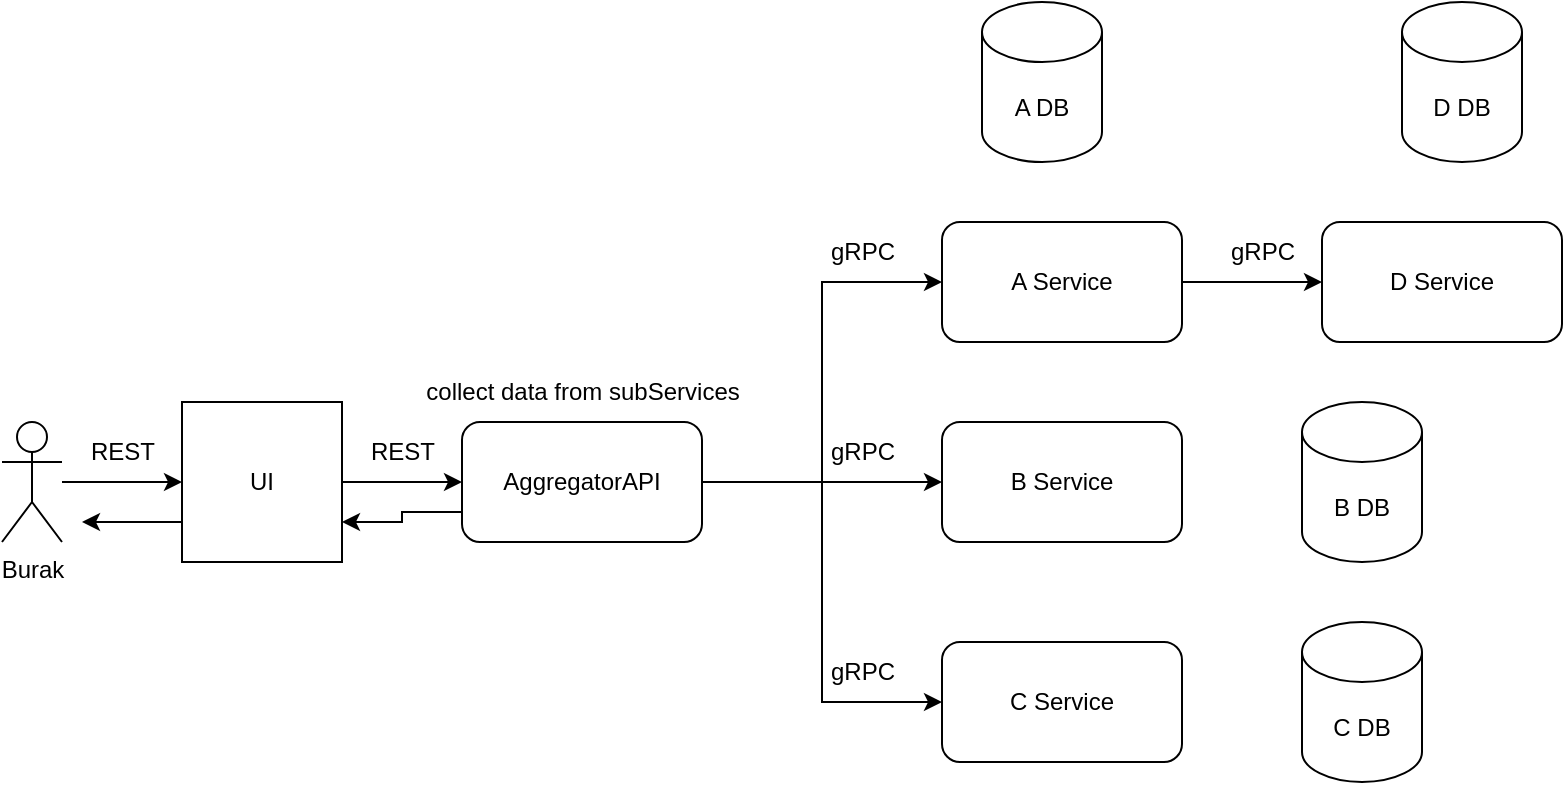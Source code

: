 <mxfile version="21.7.1" type="device">
  <diagram name="Sayfa -1" id="TX02t1iHcyUENP7KA2gW">
    <mxGraphModel dx="1050" dy="530" grid="1" gridSize="10" guides="1" tooltips="1" connect="1" arrows="1" fold="1" page="1" pageScale="1" pageWidth="827" pageHeight="1169" math="0" shadow="0">
      <root>
        <mxCell id="0" />
        <mxCell id="1" parent="0" />
        <mxCell id="Y-lUWmN1cVxBVCVZlm50-28" style="edgeStyle=orthogonalEdgeStyle;rounded=0;orthogonalLoop=1;jettySize=auto;html=1;exitX=1;exitY=0.5;exitDx=0;exitDy=0;entryX=0;entryY=0.5;entryDx=0;entryDy=0;" parent="1" source="Y-lUWmN1cVxBVCVZlm50-1" target="Y-lUWmN1cVxBVCVZlm50-26" edge="1">
          <mxGeometry relative="1" as="geometry" />
        </mxCell>
        <mxCell id="Y-lUWmN1cVxBVCVZlm50-1" value="A Service" style="rounded=1;whiteSpace=wrap;html=1;" parent="1" vertex="1">
          <mxGeometry x="560" y="120" width="120" height="60" as="geometry" />
        </mxCell>
        <mxCell id="Y-lUWmN1cVxBVCVZlm50-2" value="C Service" style="rounded=1;whiteSpace=wrap;html=1;" parent="1" vertex="1">
          <mxGeometry x="560" y="330" width="120" height="60" as="geometry" />
        </mxCell>
        <mxCell id="Y-lUWmN1cVxBVCVZlm50-3" value="B Service" style="rounded=1;whiteSpace=wrap;html=1;" parent="1" vertex="1">
          <mxGeometry x="560" y="220" width="120" height="60" as="geometry" />
        </mxCell>
        <mxCell id="Y-lUWmN1cVxBVCVZlm50-13" style="edgeStyle=orthogonalEdgeStyle;rounded=0;orthogonalLoop=1;jettySize=auto;html=1;exitX=1;exitY=0.5;exitDx=0;exitDy=0;entryX=0;entryY=0.5;entryDx=0;entryDy=0;" parent="1" source="Y-lUWmN1cVxBVCVZlm50-4" target="Y-lUWmN1cVxBVCVZlm50-1" edge="1">
          <mxGeometry relative="1" as="geometry" />
        </mxCell>
        <mxCell id="Y-lUWmN1cVxBVCVZlm50-14" style="edgeStyle=orthogonalEdgeStyle;rounded=0;orthogonalLoop=1;jettySize=auto;html=1;exitX=1;exitY=0.5;exitDx=0;exitDy=0;entryX=0;entryY=0.5;entryDx=0;entryDy=0;" parent="1" source="Y-lUWmN1cVxBVCVZlm50-4" target="Y-lUWmN1cVxBVCVZlm50-3" edge="1">
          <mxGeometry relative="1" as="geometry" />
        </mxCell>
        <mxCell id="Y-lUWmN1cVxBVCVZlm50-15" style="edgeStyle=orthogonalEdgeStyle;rounded=0;orthogonalLoop=1;jettySize=auto;html=1;exitX=1;exitY=0.5;exitDx=0;exitDy=0;entryX=0;entryY=0.5;entryDx=0;entryDy=0;" parent="1" source="Y-lUWmN1cVxBVCVZlm50-4" target="Y-lUWmN1cVxBVCVZlm50-2" edge="1">
          <mxGeometry relative="1" as="geometry" />
        </mxCell>
        <mxCell id="Y-lUWmN1cVxBVCVZlm50-21" style="edgeStyle=orthogonalEdgeStyle;rounded=0;orthogonalLoop=1;jettySize=auto;html=1;exitX=0;exitY=0.75;exitDx=0;exitDy=0;entryX=1;entryY=0.75;entryDx=0;entryDy=0;" parent="1" source="Y-lUWmN1cVxBVCVZlm50-4" target="Y-lUWmN1cVxBVCVZlm50-5" edge="1">
          <mxGeometry relative="1" as="geometry" />
        </mxCell>
        <mxCell id="Y-lUWmN1cVxBVCVZlm50-4" value="AggregatorAPI" style="rounded=1;whiteSpace=wrap;html=1;" parent="1" vertex="1">
          <mxGeometry x="320" y="220" width="120" height="60" as="geometry" />
        </mxCell>
        <mxCell id="Y-lUWmN1cVxBVCVZlm50-12" value="" style="edgeStyle=orthogonalEdgeStyle;rounded=0;orthogonalLoop=1;jettySize=auto;html=1;" parent="1" source="Y-lUWmN1cVxBVCVZlm50-5" target="Y-lUWmN1cVxBVCVZlm50-4" edge="1">
          <mxGeometry relative="1" as="geometry" />
        </mxCell>
        <mxCell id="Y-lUWmN1cVxBVCVZlm50-19" style="edgeStyle=orthogonalEdgeStyle;rounded=0;orthogonalLoop=1;jettySize=auto;html=1;exitX=0;exitY=0.75;exitDx=0;exitDy=0;" parent="1" source="Y-lUWmN1cVxBVCVZlm50-5" edge="1">
          <mxGeometry relative="1" as="geometry">
            <mxPoint x="130" y="270" as="targetPoint" />
          </mxGeometry>
        </mxCell>
        <mxCell id="Y-lUWmN1cVxBVCVZlm50-5" value="UI" style="whiteSpace=wrap;html=1;aspect=fixed;" parent="1" vertex="1">
          <mxGeometry x="180" y="210" width="80" height="80" as="geometry" />
        </mxCell>
        <mxCell id="Y-lUWmN1cVxBVCVZlm50-11" value="" style="edgeStyle=orthogonalEdgeStyle;rounded=0;orthogonalLoop=1;jettySize=auto;html=1;" parent="1" source="Y-lUWmN1cVxBVCVZlm50-6" target="Y-lUWmN1cVxBVCVZlm50-5" edge="1">
          <mxGeometry relative="1" as="geometry">
            <Array as="points">
              <mxPoint x="150" y="250" />
              <mxPoint x="150" y="250" />
            </Array>
          </mxGeometry>
        </mxCell>
        <mxCell id="Y-lUWmN1cVxBVCVZlm50-6" value="Burak" style="shape=umlActor;verticalLabelPosition=bottom;verticalAlign=top;html=1;outlineConnect=0;" parent="1" vertex="1">
          <mxGeometry x="90" y="220" width="30" height="60" as="geometry" />
        </mxCell>
        <mxCell id="Y-lUWmN1cVxBVCVZlm50-16" value="A DB" style="shape=cylinder3;whiteSpace=wrap;html=1;boundedLbl=1;backgroundOutline=1;size=15;" parent="1" vertex="1">
          <mxGeometry x="580" y="10" width="60" height="80" as="geometry" />
        </mxCell>
        <mxCell id="Y-lUWmN1cVxBVCVZlm50-17" value="B DB" style="shape=cylinder3;whiteSpace=wrap;html=1;boundedLbl=1;backgroundOutline=1;size=15;" parent="1" vertex="1">
          <mxGeometry x="740" y="210" width="60" height="80" as="geometry" />
        </mxCell>
        <mxCell id="Y-lUWmN1cVxBVCVZlm50-18" value="C DB" style="shape=cylinder3;whiteSpace=wrap;html=1;boundedLbl=1;backgroundOutline=1;size=15;" parent="1" vertex="1">
          <mxGeometry x="740" y="320" width="60" height="80" as="geometry" />
        </mxCell>
        <mxCell id="Y-lUWmN1cVxBVCVZlm50-22" value="collect data from subServices" style="text;html=1;align=center;verticalAlign=middle;resizable=0;points=[];autosize=1;strokeColor=none;fillColor=none;" parent="1" vertex="1">
          <mxGeometry x="290" y="190" width="180" height="30" as="geometry" />
        </mxCell>
        <mxCell id="Y-lUWmN1cVxBVCVZlm50-23" value="gRPC" style="text;html=1;align=center;verticalAlign=middle;resizable=0;points=[];autosize=1;strokeColor=none;fillColor=none;" parent="1" vertex="1">
          <mxGeometry x="490" y="120" width="60" height="30" as="geometry" />
        </mxCell>
        <mxCell id="Y-lUWmN1cVxBVCVZlm50-24" value="gRPC" style="text;html=1;align=center;verticalAlign=middle;resizable=0;points=[];autosize=1;strokeColor=none;fillColor=none;" parent="1" vertex="1">
          <mxGeometry x="490" y="330" width="60" height="30" as="geometry" />
        </mxCell>
        <mxCell id="Y-lUWmN1cVxBVCVZlm50-25" value="gRPC" style="text;html=1;align=center;verticalAlign=middle;resizable=0;points=[];autosize=1;strokeColor=none;fillColor=none;" parent="1" vertex="1">
          <mxGeometry x="490" y="220" width="60" height="30" as="geometry" />
        </mxCell>
        <mxCell id="Y-lUWmN1cVxBVCVZlm50-26" value="D Service" style="rounded=1;whiteSpace=wrap;html=1;" parent="1" vertex="1">
          <mxGeometry x="750" y="120" width="120" height="60" as="geometry" />
        </mxCell>
        <mxCell id="Y-lUWmN1cVxBVCVZlm50-27" value="D DB" style="shape=cylinder3;whiteSpace=wrap;html=1;boundedLbl=1;backgroundOutline=1;size=15;" parent="1" vertex="1">
          <mxGeometry x="790" y="10" width="60" height="80" as="geometry" />
        </mxCell>
        <mxCell id="Y-lUWmN1cVxBVCVZlm50-29" value="gRPC" style="text;html=1;align=center;verticalAlign=middle;resizable=0;points=[];autosize=1;strokeColor=none;fillColor=none;" parent="1" vertex="1">
          <mxGeometry x="690" y="120" width="60" height="30" as="geometry" />
        </mxCell>
        <mxCell id="Y-lUWmN1cVxBVCVZlm50-30" value="REST" style="text;html=1;align=center;verticalAlign=middle;resizable=0;points=[];autosize=1;strokeColor=none;fillColor=none;" parent="1" vertex="1">
          <mxGeometry x="120" y="220" width="60" height="30" as="geometry" />
        </mxCell>
        <mxCell id="Y-lUWmN1cVxBVCVZlm50-31" value="REST" style="text;html=1;align=center;verticalAlign=middle;resizable=0;points=[];autosize=1;strokeColor=none;fillColor=none;" parent="1" vertex="1">
          <mxGeometry x="260" y="220" width="60" height="30" as="geometry" />
        </mxCell>
      </root>
    </mxGraphModel>
  </diagram>
</mxfile>
